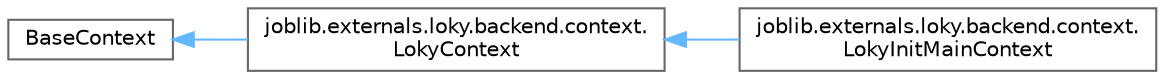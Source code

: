 digraph "Graphical Class Hierarchy"
{
 // LATEX_PDF_SIZE
  bgcolor="transparent";
  edge [fontname=Helvetica,fontsize=10,labelfontname=Helvetica,labelfontsize=10];
  node [fontname=Helvetica,fontsize=10,shape=box,height=0.2,width=0.4];
  rankdir="LR";
  Node0 [id="Node000000",label="BaseContext",height=0.2,width=0.4,color="grey40", fillcolor="white", style="filled",URL="$df/db2/classBaseContext.html",tooltip=" "];
  Node0 -> Node1 [id="edge3282_Node000000_Node000001",dir="back",color="steelblue1",style="solid",tooltip=" "];
  Node1 [id="Node000001",label="joblib.externals.loky.backend.context.\lLokyContext",height=0.2,width=0.4,color="grey40", fillcolor="white", style="filled",URL="$d3/d6b/classjoblib_1_1externals_1_1loky_1_1backend_1_1context_1_1LokyContext.html",tooltip=" "];
  Node1 -> Node2 [id="edge3283_Node000001_Node000002",dir="back",color="steelblue1",style="solid",tooltip=" "];
  Node2 [id="Node000002",label="joblib.externals.loky.backend.context.\lLokyInitMainContext",height=0.2,width=0.4,color="grey40", fillcolor="white", style="filled",URL="$d9/d5c/classjoblib_1_1externals_1_1loky_1_1backend_1_1context_1_1LokyInitMainContext.html",tooltip=" "];
}
